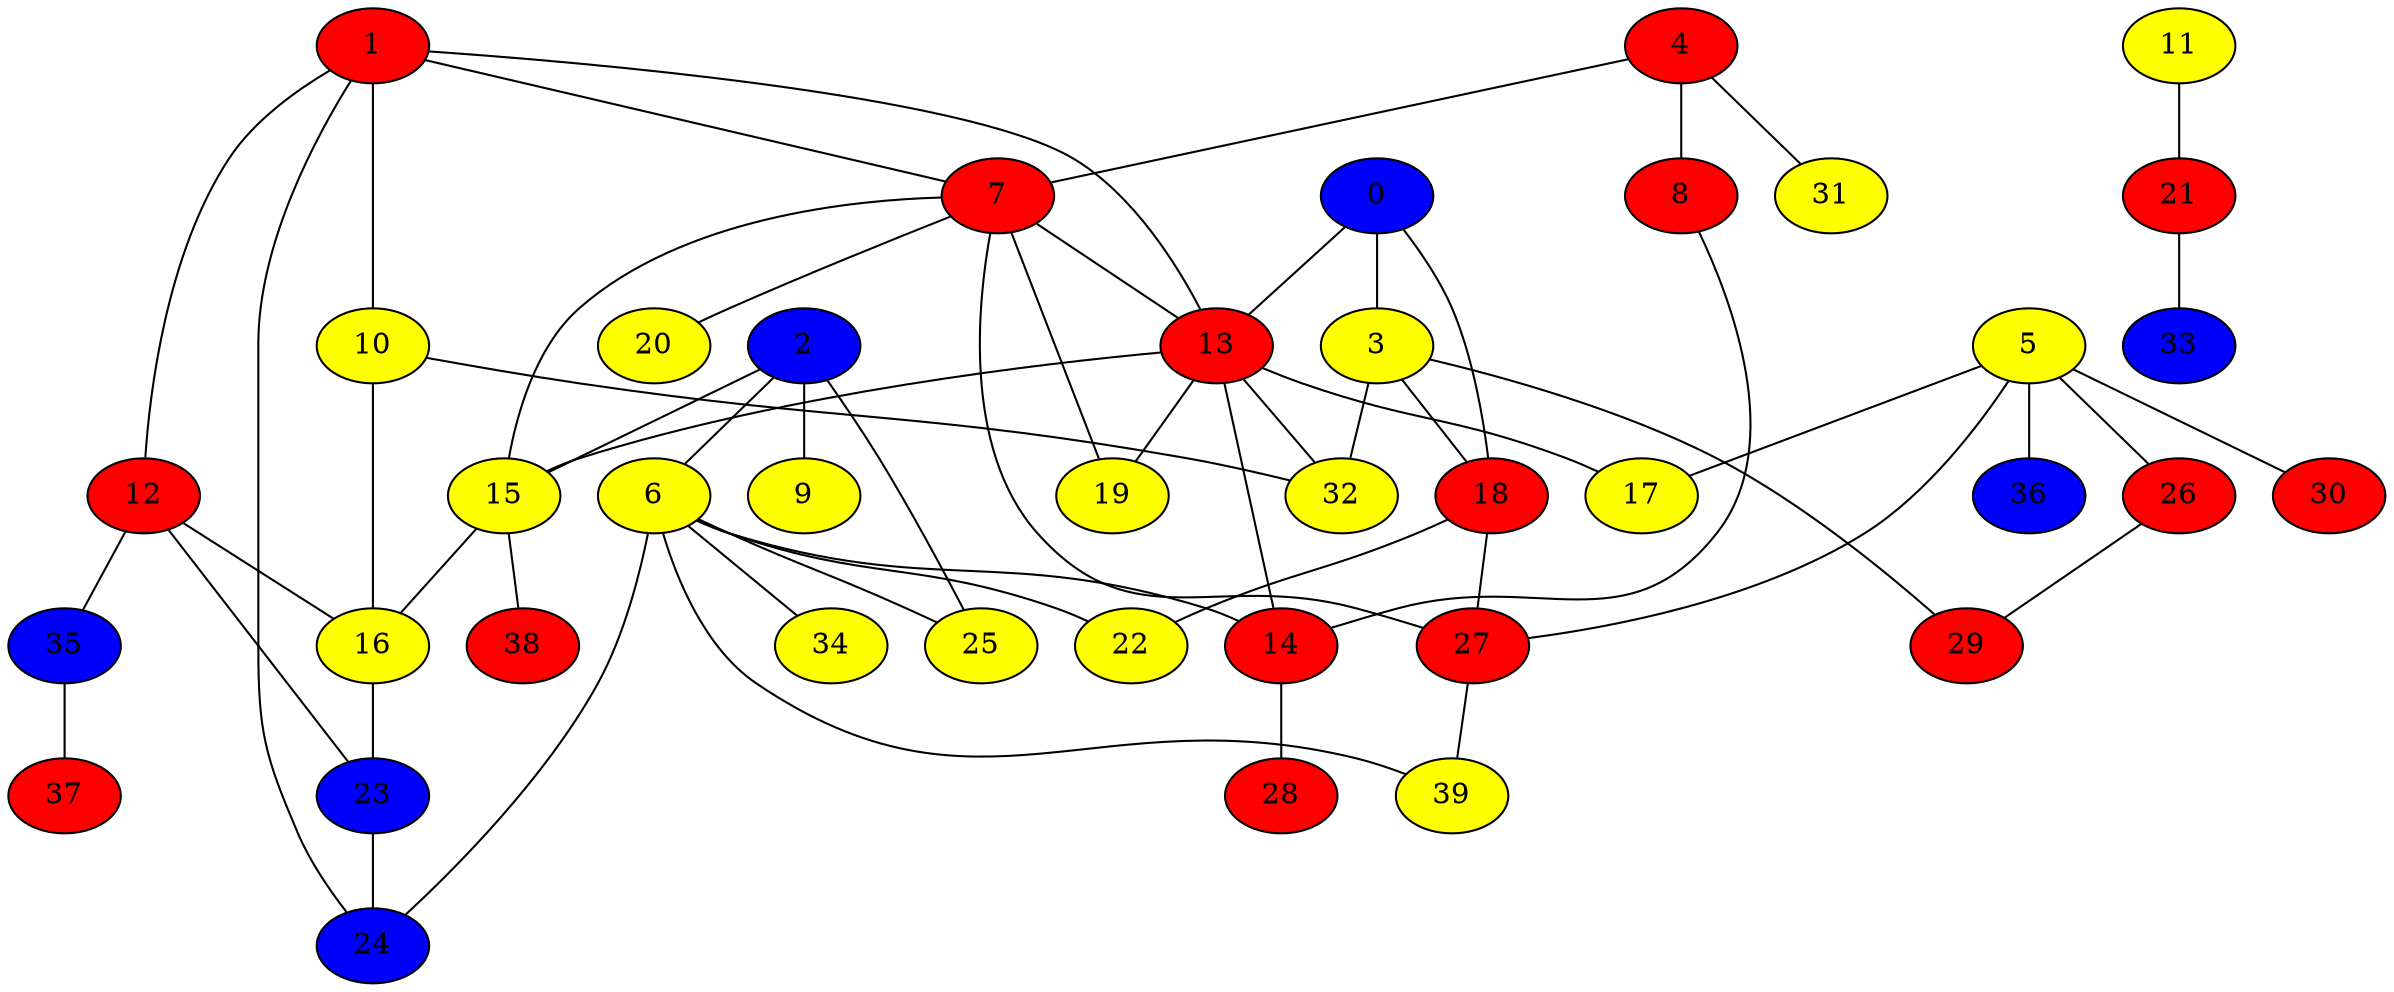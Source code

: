 graph {
0 [style = filled fillcolor = blue];
1 [style = filled fillcolor = red];
2 [style = filled fillcolor = blue];
3 [style = filled fillcolor = yellow];
4 [style = filled fillcolor = red];
5 [style = filled fillcolor = yellow];
6 [style = filled fillcolor = yellow];
7 [style = filled fillcolor = red];
8 [style = filled fillcolor = red];
9 [style = filled fillcolor = yellow];
10 [style = filled fillcolor = yellow];
11 [style = filled fillcolor = yellow];
12 [style = filled fillcolor = red];
13 [style = filled fillcolor = red];
14 [style = filled fillcolor = red];
15 [style = filled fillcolor = yellow];
16 [style = filled fillcolor = yellow];
17 [style = filled fillcolor = yellow];
18 [style = filled fillcolor = red];
19 [style = filled fillcolor = yellow];
20 [style = filled fillcolor = yellow];
21 [style = filled fillcolor = red];
22 [style = filled fillcolor = yellow];
23 [style = filled fillcolor = blue];
24 [style = filled fillcolor = blue];
25 [style = filled fillcolor = yellow];
26 [style = filled fillcolor = red];
27 [style = filled fillcolor = red];
28 [style = filled fillcolor = red];
29 [style = filled fillcolor = red];
30 [style = filled fillcolor = red];
31 [style = filled fillcolor = yellow];
32 [style = filled fillcolor = yellow];
33 [style = filled fillcolor = blue];
34 [style = filled fillcolor = yellow];
35 [style = filled fillcolor = blue];
36 [style = filled fillcolor = blue];
37 [style = filled fillcolor = red];
38 [style = filled fillcolor = red];
39 [style = filled fillcolor = yellow];
0 -- 3;
0 -- 18;
0 -- 13;
1 -- 7;
1 -- 10;
1 -- 12;
1 -- 13;
1 -- 24;
2 -- 6;
2 -- 9;
2 -- 15;
2 -- 25;
3 -- 18;
3 -- 29;
3 -- 32;
4 -- 7;
4 -- 8;
4 -- 31;
5 -- 17;
5 -- 26;
5 -- 27;
5 -- 30;
5 -- 36;
6 -- 14;
6 -- 22;
6 -- 24;
6 -- 25;
6 -- 34;
6 -- 39;
7 -- 13;
7 -- 15;
7 -- 19;
7 -- 20;
7 -- 27;
8 -- 14;
10 -- 16;
10 -- 32;
11 -- 21;
12 -- 16;
12 -- 23;
12 -- 35;
13 -- 14;
13 -- 15;
13 -- 17;
13 -- 19;
13 -- 32;
14 -- 28;
15 -- 16;
15 -- 38;
16 -- 23;
18 -- 22;
18 -- 27;
21 -- 33;
23 -- 24;
26 -- 29;
27 -- 39;
35 -- 37;
}
